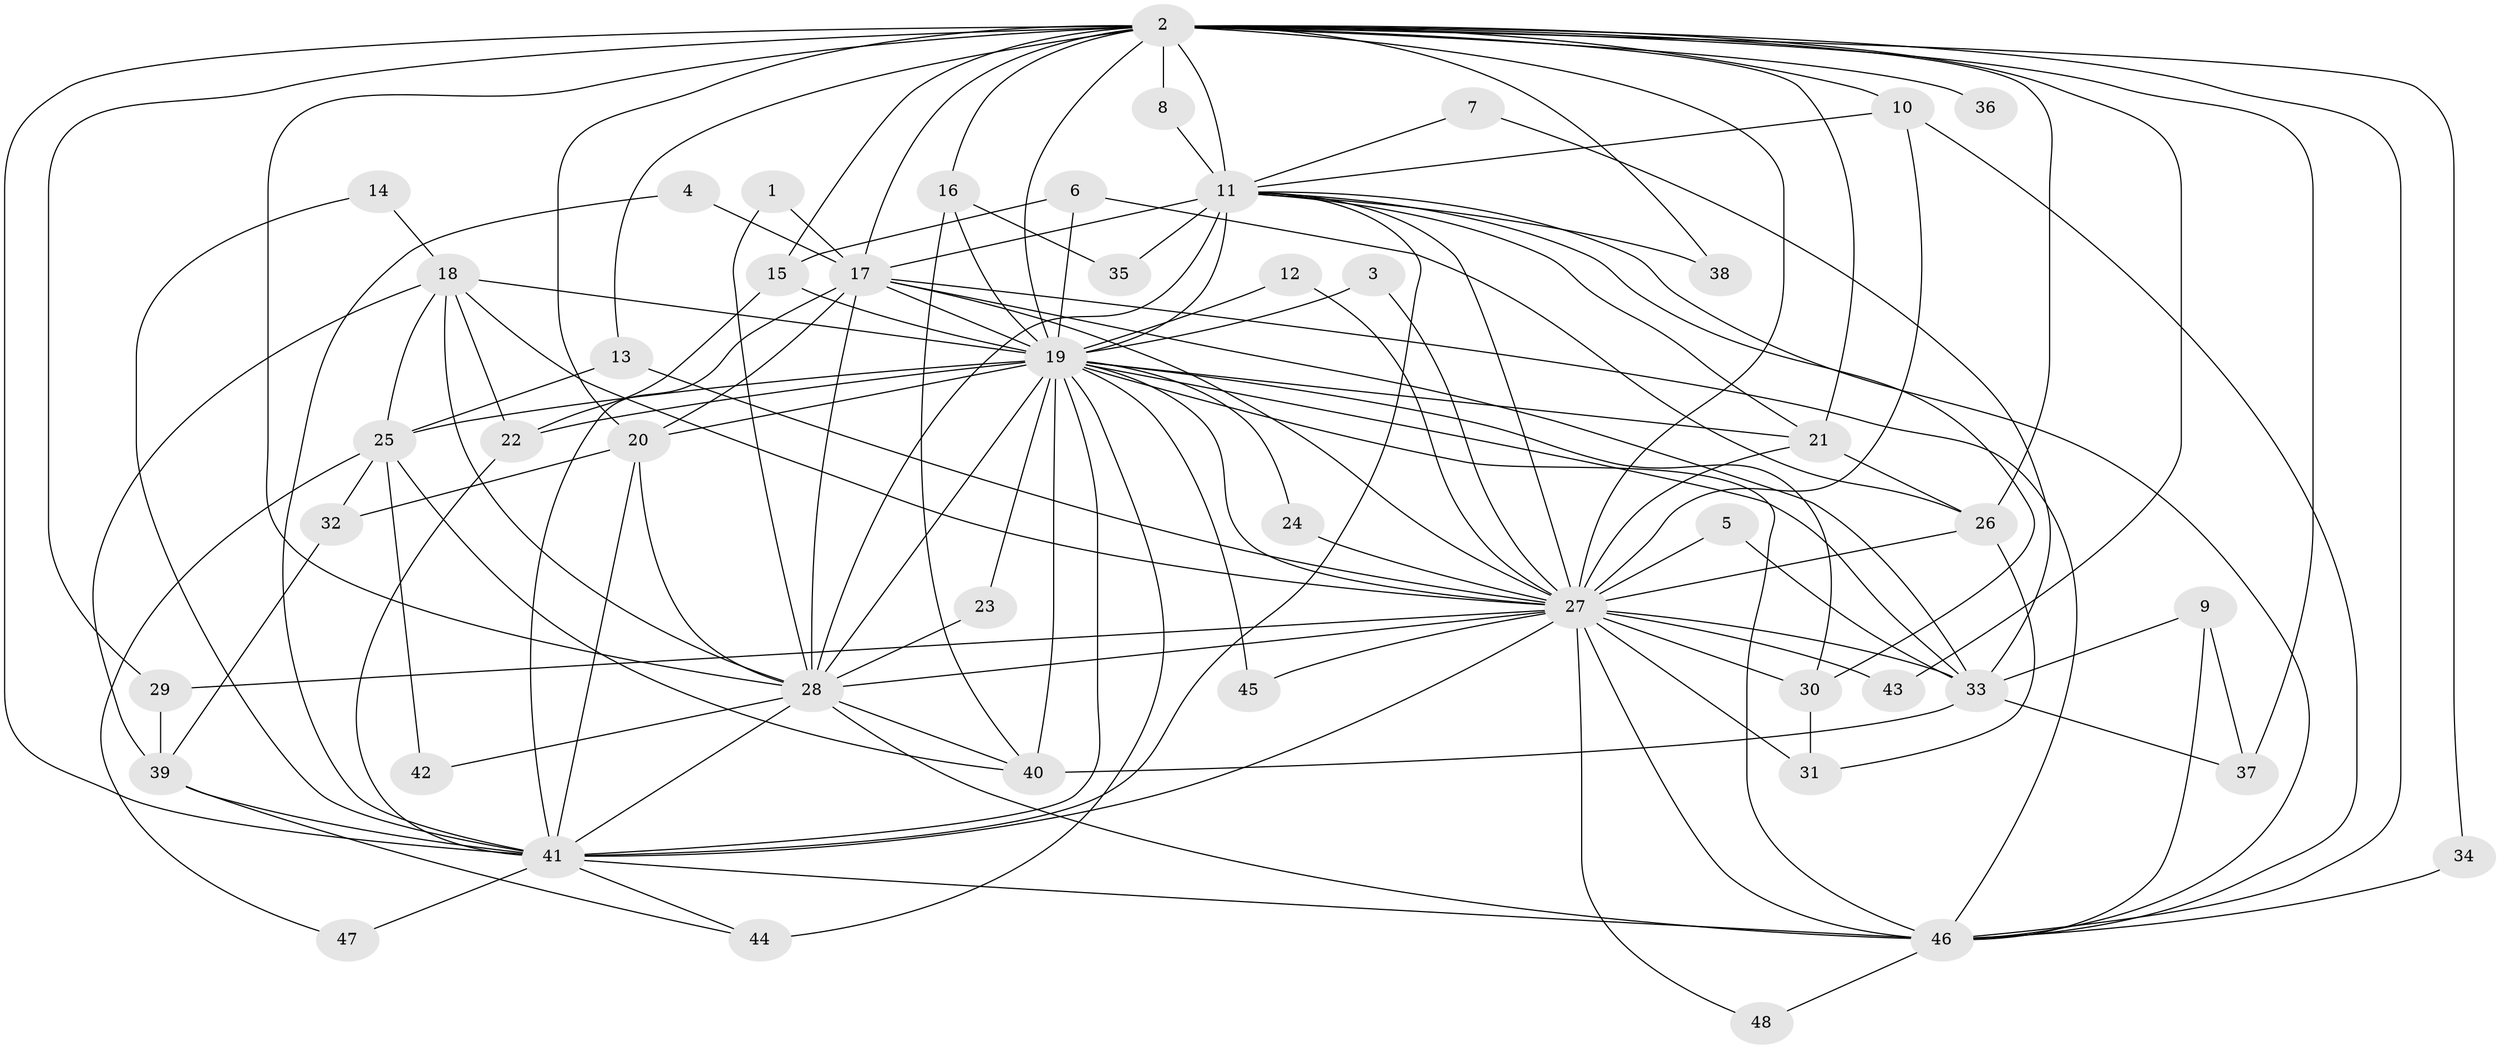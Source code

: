 // original degree distribution, {21: 0.010416666666666666, 20: 0.010416666666666666, 25: 0.010416666666666666, 15: 0.010416666666666666, 16: 0.010416666666666666, 19: 0.010416666666666666, 14: 0.010416666666666666, 31: 0.010416666666666666, 17: 0.010416666666666666, 13: 0.010416666666666666, 4: 0.09375, 2: 0.5208333333333334, 3: 0.1875, 8: 0.020833333333333332, 5: 0.0625, 7: 0.010416666666666666}
// Generated by graph-tools (version 1.1) at 2025/25/03/09/25 03:25:39]
// undirected, 48 vertices, 130 edges
graph export_dot {
graph [start="1"]
  node [color=gray90,style=filled];
  1;
  2;
  3;
  4;
  5;
  6;
  7;
  8;
  9;
  10;
  11;
  12;
  13;
  14;
  15;
  16;
  17;
  18;
  19;
  20;
  21;
  22;
  23;
  24;
  25;
  26;
  27;
  28;
  29;
  30;
  31;
  32;
  33;
  34;
  35;
  36;
  37;
  38;
  39;
  40;
  41;
  42;
  43;
  44;
  45;
  46;
  47;
  48;
  1 -- 17 [weight=1.0];
  1 -- 28 [weight=1.0];
  2 -- 8 [weight=1.0];
  2 -- 10 [weight=1.0];
  2 -- 11 [weight=2.0];
  2 -- 13 [weight=1.0];
  2 -- 15 [weight=1.0];
  2 -- 16 [weight=1.0];
  2 -- 17 [weight=3.0];
  2 -- 19 [weight=4.0];
  2 -- 20 [weight=2.0];
  2 -- 21 [weight=1.0];
  2 -- 26 [weight=2.0];
  2 -- 27 [weight=5.0];
  2 -- 28 [weight=3.0];
  2 -- 29 [weight=1.0];
  2 -- 34 [weight=1.0];
  2 -- 36 [weight=1.0];
  2 -- 37 [weight=2.0];
  2 -- 38 [weight=1.0];
  2 -- 41 [weight=3.0];
  2 -- 43 [weight=1.0];
  2 -- 46 [weight=2.0];
  3 -- 19 [weight=1.0];
  3 -- 27 [weight=1.0];
  4 -- 17 [weight=1.0];
  4 -- 41 [weight=1.0];
  5 -- 27 [weight=1.0];
  5 -- 33 [weight=1.0];
  6 -- 15 [weight=1.0];
  6 -- 19 [weight=1.0];
  6 -- 26 [weight=1.0];
  7 -- 11 [weight=1.0];
  7 -- 33 [weight=1.0];
  8 -- 11 [weight=1.0];
  9 -- 33 [weight=1.0];
  9 -- 37 [weight=1.0];
  9 -- 46 [weight=1.0];
  10 -- 11 [weight=1.0];
  10 -- 27 [weight=1.0];
  10 -- 46 [weight=1.0];
  11 -- 17 [weight=1.0];
  11 -- 19 [weight=4.0];
  11 -- 21 [weight=1.0];
  11 -- 27 [weight=1.0];
  11 -- 28 [weight=2.0];
  11 -- 30 [weight=1.0];
  11 -- 35 [weight=1.0];
  11 -- 38 [weight=1.0];
  11 -- 41 [weight=1.0];
  11 -- 46 [weight=1.0];
  12 -- 19 [weight=1.0];
  12 -- 27 [weight=1.0];
  13 -- 25 [weight=1.0];
  13 -- 27 [weight=1.0];
  14 -- 18 [weight=1.0];
  14 -- 41 [weight=1.0];
  15 -- 19 [weight=1.0];
  15 -- 22 [weight=1.0];
  16 -- 19 [weight=1.0];
  16 -- 35 [weight=1.0];
  16 -- 40 [weight=1.0];
  17 -- 19 [weight=2.0];
  17 -- 20 [weight=1.0];
  17 -- 27 [weight=1.0];
  17 -- 28 [weight=1.0];
  17 -- 33 [weight=1.0];
  17 -- 41 [weight=1.0];
  17 -- 46 [weight=1.0];
  18 -- 19 [weight=2.0];
  18 -- 22 [weight=1.0];
  18 -- 25 [weight=1.0];
  18 -- 27 [weight=1.0];
  18 -- 28 [weight=1.0];
  18 -- 39 [weight=1.0];
  19 -- 20 [weight=2.0];
  19 -- 21 [weight=1.0];
  19 -- 22 [weight=1.0];
  19 -- 23 [weight=1.0];
  19 -- 24 [weight=1.0];
  19 -- 25 [weight=2.0];
  19 -- 27 [weight=2.0];
  19 -- 28 [weight=2.0];
  19 -- 30 [weight=1.0];
  19 -- 33 [weight=1.0];
  19 -- 40 [weight=3.0];
  19 -- 41 [weight=3.0];
  19 -- 44 [weight=2.0];
  19 -- 45 [weight=1.0];
  19 -- 46 [weight=2.0];
  20 -- 28 [weight=1.0];
  20 -- 32 [weight=1.0];
  20 -- 41 [weight=1.0];
  21 -- 26 [weight=1.0];
  21 -- 27 [weight=1.0];
  22 -- 41 [weight=1.0];
  23 -- 28 [weight=1.0];
  24 -- 27 [weight=2.0];
  25 -- 32 [weight=1.0];
  25 -- 40 [weight=1.0];
  25 -- 42 [weight=1.0];
  25 -- 47 [weight=1.0];
  26 -- 27 [weight=1.0];
  26 -- 31 [weight=1.0];
  27 -- 28 [weight=2.0];
  27 -- 29 [weight=1.0];
  27 -- 30 [weight=2.0];
  27 -- 31 [weight=1.0];
  27 -- 33 [weight=1.0];
  27 -- 41 [weight=1.0];
  27 -- 43 [weight=1.0];
  27 -- 45 [weight=1.0];
  27 -- 46 [weight=2.0];
  27 -- 48 [weight=1.0];
  28 -- 40 [weight=1.0];
  28 -- 41 [weight=1.0];
  28 -- 42 [weight=1.0];
  28 -- 46 [weight=1.0];
  29 -- 39 [weight=1.0];
  30 -- 31 [weight=1.0];
  32 -- 39 [weight=1.0];
  33 -- 37 [weight=1.0];
  33 -- 40 [weight=1.0];
  34 -- 46 [weight=1.0];
  39 -- 41 [weight=1.0];
  39 -- 44 [weight=1.0];
  41 -- 44 [weight=1.0];
  41 -- 46 [weight=1.0];
  41 -- 47 [weight=1.0];
  46 -- 48 [weight=1.0];
}

